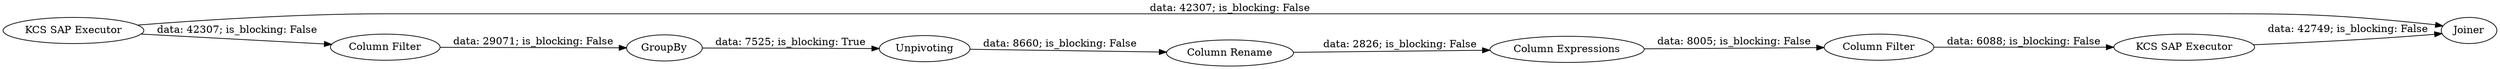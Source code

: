 digraph {
	"1333966024961092684_1" [label="KCS SAP Executor"]
	"1333966024961092684_18" [label=Joiner]
	"1333966024961092684_5" [label=GroupBy]
	"1333966024961092684_17" [label="Column Expressions"]
	"1333966024961092684_8" [label="Column Rename"]
	"1333966024961092684_7" [label=Unpivoting]
	"1333966024961092684_15" [label="Column Filter"]
	"1333966024961092684_3" [label="Column Filter"]
	"1333966024961092684_2" [label="KCS SAP Executor"]
	"1333966024961092684_2" -> "1333966024961092684_18" [label="data: 42749; is_blocking: False"]
	"1333966024961092684_7" -> "1333966024961092684_8" [label="data: 8660; is_blocking: False"]
	"1333966024961092684_17" -> "1333966024961092684_15" [label="data: 8005; is_blocking: False"]
	"1333966024961092684_15" -> "1333966024961092684_2" [label="data: 6088; is_blocking: False"]
	"1333966024961092684_8" -> "1333966024961092684_17" [label="data: 2826; is_blocking: False"]
	"1333966024961092684_3" -> "1333966024961092684_5" [label="data: 29071; is_blocking: False"]
	"1333966024961092684_1" -> "1333966024961092684_3" [label="data: 42307; is_blocking: False"]
	"1333966024961092684_1" -> "1333966024961092684_18" [label="data: 42307; is_blocking: False"]
	"1333966024961092684_5" -> "1333966024961092684_7" [label="data: 7525; is_blocking: True"]
	rankdir=LR
}
